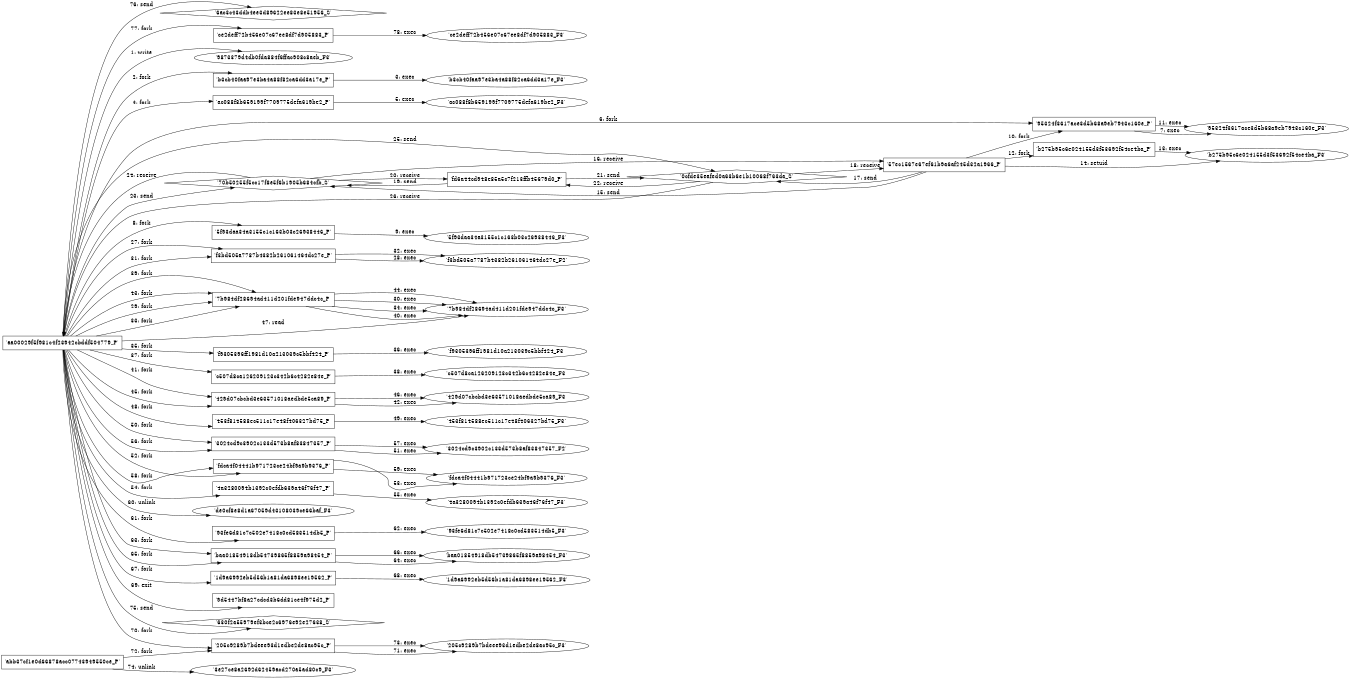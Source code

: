 digraph "D:\Learning\Paper\apt\基于CTI的攻击预警\Dataset\攻击图\ASGfromALLCTI\Symantec Identifies Wave of Attacks Against U.S. Organizations.dot" {
rankdir="LR"
size="9"
fixedsize="false"
splines="true"
nodesep=0.3
ranksep=0
fontsize=10
overlap="scalexy"
engine= "neato"
	"'9873379d4db0fda884f6ffac908c8aeb_F3'" [node_type=file shape=ellipse]
	"'aa00029f5f981c4f23942cbddf504779_P'" [node_type=Process shape=box]
	"'aa00029f5f981c4f23942cbddf504779_P'" -> "'9873379d4db0fda884f6ffac908c8aeb_F3'" [label="1: write"]
	"'aa00029f5f981c4f23942cbddf504779_P'" [node_type=Process shape=box]
	"'b3cb40faa97e3ba4a88f82ca6dd3a17e_P'" [node_type=Process shape=box]
	"'aa00029f5f981c4f23942cbddf504779_P'" -> "'b3cb40faa97e3ba4a88f82ca6dd3a17e_P'" [label="2: fork"]
	"'b3cb40faa97e3ba4a88f82ca6dd3a17e_P'" [node_type=Process shape=box]
	"'b3cb40faa97e3ba4a88f82ca6dd3a17e_F3'" [node_type=File shape=ellipse]
	"'b3cb40faa97e3ba4a88f82ca6dd3a17e_P'" -> "'b3cb40faa97e3ba4a88f82ca6dd3a17e_F3'" [label="3: exec"]
	"'aa00029f5f981c4f23942cbddf504779_P'" [node_type=Process shape=box]
	"'ac088f8b659199f7709775defa619be2_P'" [node_type=Process shape=box]
	"'aa00029f5f981c4f23942cbddf504779_P'" -> "'ac088f8b659199f7709775defa619be2_P'" [label="4: fork"]
	"'ac088f8b659199f7709775defa619be2_P'" [node_type=Process shape=box]
	"'ac088f8b659199f7709775defa619be2_F3'" [node_type=File shape=ellipse]
	"'ac088f8b659199f7709775defa619be2_P'" -> "'ac088f8b659199f7709775defa619be2_F3'" [label="5: exec"]
	"'aa00029f5f981c4f23942cbddf504779_P'" [node_type=Process shape=box]
	"'95324f3617ace3d5b68a9eb7943c160e_P'" [node_type=Process shape=box]
	"'aa00029f5f981c4f23942cbddf504779_P'" -> "'95324f3617ace3d5b68a9eb7943c160e_P'" [label="6: fork"]
	"'95324f3617ace3d5b68a9eb7943c160e_P'" [node_type=Process shape=box]
	"'95324f3617ace3d5b68a9eb7943c160e_F3'" [node_type=File shape=ellipse]
	"'95324f3617ace3d5b68a9eb7943c160e_P'" -> "'95324f3617ace3d5b68a9eb7943c160e_F3'" [label="7: exec"]
	"'aa00029f5f981c4f23942cbddf504779_P'" [node_type=Process shape=box]
	"'5f93daa34a3155c1c163b03c26938446_P'" [node_type=Process shape=box]
	"'aa00029f5f981c4f23942cbddf504779_P'" -> "'5f93daa34a3155c1c163b03c26938446_P'" [label="8: fork"]
	"'5f93daa34a3155c1c163b03c26938446_P'" [node_type=Process shape=box]
	"'5f93daa34a3155c1c163b03c26938446_F3'" [node_type=File shape=ellipse]
	"'5f93daa34a3155c1c163b03c26938446_P'" -> "'5f93daa34a3155c1c163b03c26938446_F3'" [label="9: exec"]
	"'57ec1567e67ef61b9a6af245d32a1966_P'" [node_type=Process shape=box]
	"'95324f3617ace3d5b68a9eb7943c160e_P'" [node_type=Process shape=box]
	"'57ec1567e67ef61b9a6af245d32a1966_P'" -> "'95324f3617ace3d5b68a9eb7943c160e_P'" [label="10: fork"]
	"'95324f3617ace3d5b68a9eb7943c160e_P'" [node_type=Process shape=box]
	"'95324f3617ace3d5b68a9eb7943c160e_F3'" [node_type=File shape=ellipse]
	"'95324f3617ace3d5b68a9eb7943c160e_P'" -> "'95324f3617ace3d5b68a9eb7943c160e_F3'" [label="11: exec"]
	"'57ec1567e67ef61b9a6af245d32a1966_P'" [node_type=Process shape=box]
	"'b275b95c6e024155d3f53692f54ce4ba_P'" [node_type=Process shape=box]
	"'57ec1567e67ef61b9a6af245d32a1966_P'" -> "'b275b95c6e024155d3f53692f54ce4ba_P'" [label="12: fork"]
	"'b275b95c6e024155d3f53692f54ce4ba_P'" [node_type=Process shape=box]
	"'b275b95c6e024155d3f53692f54ce4ba_F3'" [node_type=File shape=ellipse]
	"'b275b95c6e024155d3f53692f54ce4ba_P'" -> "'b275b95c6e024155d3f53692f54ce4ba_F3'" [label="13: exec"]
	"'b275b95c6e024155d3f53692f54ce4ba_F3'" [node_type=file shape=ellipse]
	"'57ec1567e67ef61b9a6af245d32a1966_P'" [node_type=Process shape=box]
	"'57ec1567e67ef61b9a6af245d32a1966_P'" -> "'b275b95c6e024155d3f53692f54ce4ba_F3'" [label="14: setuid"]
	"'70b50255f5cc17f8e5f6b1905b684cfb_S'" [node_type=Socket shape=diamond]
	"'57ec1567e67ef61b9a6af245d32a1966_P'" [node_type=Process shape=box]
	"'57ec1567e67ef61b9a6af245d32a1966_P'" -> "'70b50255f5cc17f8e5f6b1905b684cfb_S'" [label="15: send"]
	"'70b50255f5cc17f8e5f6b1905b684cfb_S'" -> "'57ec1567e67ef61b9a6af245d32a1966_P'" [label="16: receive"]
	"'0cfde35eafed0a63b6e1b10068f763da_S'" [node_type=Socket shape=diamond]
	"'57ec1567e67ef61b9a6af245d32a1966_P'" [node_type=Process shape=box]
	"'57ec1567e67ef61b9a6af245d32a1966_P'" -> "'0cfde35eafed0a63b6e1b10068f763da_S'" [label="17: send"]
	"'0cfde35eafed0a63b6e1b10068f763da_S'" -> "'57ec1567e67ef61b9a6af245d32a1966_P'" [label="18: receive"]
	"'70b50255f5cc17f8e5f6b1905b684cfb_S'" [node_type=Socket shape=diamond]
	"'fd6a44cd948e85a5c7f213ffb45679d0_P'" [node_type=Process shape=box]
	"'fd6a44cd948e85a5c7f213ffb45679d0_P'" -> "'70b50255f5cc17f8e5f6b1905b684cfb_S'" [label="19: send"]
	"'70b50255f5cc17f8e5f6b1905b684cfb_S'" -> "'fd6a44cd948e85a5c7f213ffb45679d0_P'" [label="20: receive"]
	"'0cfde35eafed0a63b6e1b10068f763da_S'" [node_type=Socket shape=diamond]
	"'fd6a44cd948e85a5c7f213ffb45679d0_P'" [node_type=Process shape=box]
	"'fd6a44cd948e85a5c7f213ffb45679d0_P'" -> "'0cfde35eafed0a63b6e1b10068f763da_S'" [label="21: send"]
	"'0cfde35eafed0a63b6e1b10068f763da_S'" -> "'fd6a44cd948e85a5c7f213ffb45679d0_P'" [label="22: receive"]
	"'70b50255f5cc17f8e5f6b1905b684cfb_S'" [node_type=Socket shape=diamond]
	"'aa00029f5f981c4f23942cbddf504779_P'" [node_type=Process shape=box]
	"'aa00029f5f981c4f23942cbddf504779_P'" -> "'70b50255f5cc17f8e5f6b1905b684cfb_S'" [label="23: send"]
	"'70b50255f5cc17f8e5f6b1905b684cfb_S'" -> "'aa00029f5f981c4f23942cbddf504779_P'" [label="24: receive"]
	"'0cfde35eafed0a63b6e1b10068f763da_S'" [node_type=Socket shape=diamond]
	"'aa00029f5f981c4f23942cbddf504779_P'" [node_type=Process shape=box]
	"'aa00029f5f981c4f23942cbddf504779_P'" -> "'0cfde35eafed0a63b6e1b10068f763da_S'" [label="25: send"]
	"'0cfde35eafed0a63b6e1b10068f763da_S'" -> "'aa00029f5f981c4f23942cbddf504779_P'" [label="26: receive"]
	"'aa00029f5f981c4f23942cbddf504779_P'" [node_type=Process shape=box]
	"'f3bd505a7787b4382b261061464dc27e_P'" [node_type=Process shape=box]
	"'aa00029f5f981c4f23942cbddf504779_P'" -> "'f3bd505a7787b4382b261061464dc27e_P'" [label="27: fork"]
	"'f3bd505a7787b4382b261061464dc27e_P'" [node_type=Process shape=box]
	"'f3bd505a7787b4382b261061464dc27e_F2'" [node_type=File shape=ellipse]
	"'f3bd505a7787b4382b261061464dc27e_P'" -> "'f3bd505a7787b4382b261061464dc27e_F2'" [label="28: exec"]
	"'aa00029f5f981c4f23942cbddf504779_P'" [node_type=Process shape=box]
	"'7b984df28694ad411d201fde947ddc4c_P'" [node_type=Process shape=box]
	"'aa00029f5f981c4f23942cbddf504779_P'" -> "'7b984df28694ad411d201fde947ddc4c_P'" [label="29: fork"]
	"'7b984df28694ad411d201fde947ddc4c_P'" [node_type=Process shape=box]
	"'7b984df28694ad411d201fde947ddc4c_F3'" [node_type=File shape=ellipse]
	"'7b984df28694ad411d201fde947ddc4c_P'" -> "'7b984df28694ad411d201fde947ddc4c_F3'" [label="30: exec"]
	"'aa00029f5f981c4f23942cbddf504779_P'" [node_type=Process shape=box]
	"'f3bd505a7787b4382b261061464dc27e_P'" [node_type=Process shape=box]
	"'aa00029f5f981c4f23942cbddf504779_P'" -> "'f3bd505a7787b4382b261061464dc27e_P'" [label="31: fork"]
	"'f3bd505a7787b4382b261061464dc27e_P'" [node_type=Process shape=box]
	"'f3bd505a7787b4382b261061464dc27e_F2'" [node_type=File shape=ellipse]
	"'f3bd505a7787b4382b261061464dc27e_P'" -> "'f3bd505a7787b4382b261061464dc27e_F2'" [label="32: exec"]
	"'aa00029f5f981c4f23942cbddf504779_P'" [node_type=Process shape=box]
	"'7b984df28694ad411d201fde947ddc4c_P'" [node_type=Process shape=box]
	"'aa00029f5f981c4f23942cbddf504779_P'" -> "'7b984df28694ad411d201fde947ddc4c_P'" [label="33: fork"]
	"'7b984df28694ad411d201fde947ddc4c_P'" [node_type=Process shape=box]
	"'7b984df28694ad411d201fde947ddc4c_F3'" [node_type=File shape=ellipse]
	"'7b984df28694ad411d201fde947ddc4c_P'" -> "'7b984df28694ad411d201fde947ddc4c_F3'" [label="34: exec"]
	"'aa00029f5f981c4f23942cbddf504779_P'" [node_type=Process shape=box]
	"'f9305396ff1981d10a213039c5bbf424_P'" [node_type=Process shape=box]
	"'aa00029f5f981c4f23942cbddf504779_P'" -> "'f9305396ff1981d10a213039c5bbf424_P'" [label="35: fork"]
	"'f9305396ff1981d10a213039c5bbf424_P'" [node_type=Process shape=box]
	"'f9305396ff1981d10a213039c5bbf424_F3'" [node_type=File shape=ellipse]
	"'f9305396ff1981d10a213039c5bbf424_P'" -> "'f9305396ff1981d10a213039c5bbf424_F3'" [label="36: exec"]
	"'aa00029f5f981c4f23942cbddf504779_P'" [node_type=Process shape=box]
	"'c507d8ca126209123c342b6c4282e84e_P'" [node_type=Process shape=box]
	"'aa00029f5f981c4f23942cbddf504779_P'" -> "'c507d8ca126209123c342b6c4282e84e_P'" [label="37: fork"]
	"'c507d8ca126209123c342b6c4282e84e_P'" [node_type=Process shape=box]
	"'c507d8ca126209123c342b6c4282e84e_F3'" [node_type=File shape=ellipse]
	"'c507d8ca126209123c342b6c4282e84e_P'" -> "'c507d8ca126209123c342b6c4282e84e_F3'" [label="38: exec"]
	"'aa00029f5f981c4f23942cbddf504779_P'" [node_type=Process shape=box]
	"'7b984df28694ad411d201fde947ddc4c_P'" [node_type=Process shape=box]
	"'aa00029f5f981c4f23942cbddf504779_P'" -> "'7b984df28694ad411d201fde947ddc4c_P'" [label="39: fork"]
	"'7b984df28694ad411d201fde947ddc4c_P'" [node_type=Process shape=box]
	"'7b984df28694ad411d201fde947ddc4c_F3'" [node_type=File shape=ellipse]
	"'7b984df28694ad411d201fde947ddc4c_P'" -> "'7b984df28694ad411d201fde947ddc4c_F3'" [label="40: exec"]
	"'aa00029f5f981c4f23942cbddf504779_P'" [node_type=Process shape=box]
	"'429d07cbcbd3e63571018aedbde5ca89_P'" [node_type=Process shape=box]
	"'aa00029f5f981c4f23942cbddf504779_P'" -> "'429d07cbcbd3e63571018aedbde5ca89_P'" [label="41: fork"]
	"'429d07cbcbd3e63571018aedbde5ca89_P'" [node_type=Process shape=box]
	"'429d07cbcbd3e63571018aedbde5ca89_F3'" [node_type=File shape=ellipse]
	"'429d07cbcbd3e63571018aedbde5ca89_P'" -> "'429d07cbcbd3e63571018aedbde5ca89_F3'" [label="42: exec"]
	"'aa00029f5f981c4f23942cbddf504779_P'" [node_type=Process shape=box]
	"'7b984df28694ad411d201fde947ddc4c_P'" [node_type=Process shape=box]
	"'aa00029f5f981c4f23942cbddf504779_P'" -> "'7b984df28694ad411d201fde947ddc4c_P'" [label="43: fork"]
	"'7b984df28694ad411d201fde947ddc4c_P'" [node_type=Process shape=box]
	"'7b984df28694ad411d201fde947ddc4c_F3'" [node_type=File shape=ellipse]
	"'7b984df28694ad411d201fde947ddc4c_P'" -> "'7b984df28694ad411d201fde947ddc4c_F3'" [label="44: exec"]
	"'aa00029f5f981c4f23942cbddf504779_P'" [node_type=Process shape=box]
	"'429d07cbcbd3e63571018aedbde5ca89_P'" [node_type=Process shape=box]
	"'aa00029f5f981c4f23942cbddf504779_P'" -> "'429d07cbcbd3e63571018aedbde5ca89_P'" [label="45: fork"]
	"'429d07cbcbd3e63571018aedbde5ca89_P'" [node_type=Process shape=box]
	"'429d07cbcbd3e63571018aedbde5ca89_F3'" [node_type=File shape=ellipse]
	"'429d07cbcbd3e63571018aedbde5ca89_P'" -> "'429d07cbcbd3e63571018aedbde5ca89_F3'" [label="46: exec"]
	"'7b984df28694ad411d201fde947ddc4c_F3'" [node_type=file shape=ellipse]
	"'aa00029f5f981c4f23942cbddf504779_P'" [node_type=Process shape=box]
	"'aa00029f5f981c4f23942cbddf504779_P'" -> "'7b984df28694ad411d201fde947ddc4c_F3'" [label="47: read"]
	"'aa00029f5f981c4f23942cbddf504779_P'" [node_type=Process shape=box]
	"'453f814588ec511c17e48f406327bd75_P'" [node_type=Process shape=box]
	"'aa00029f5f981c4f23942cbddf504779_P'" -> "'453f814588ec511c17e48f406327bd75_P'" [label="48: fork"]
	"'453f814588ec511c17e48f406327bd75_P'" [node_type=Process shape=box]
	"'453f814588ec511c17e48f406327bd75_F3'" [node_type=File shape=ellipse]
	"'453f814588ec511c17e48f406327bd75_P'" -> "'453f814588ec511c17e48f406327bd75_F3'" [label="49: exec"]
	"'aa00029f5f981c4f23942cbddf504779_P'" [node_type=Process shape=box]
	"'3024cd9c3902c133d573b8af83847357_P'" [node_type=Process shape=box]
	"'aa00029f5f981c4f23942cbddf504779_P'" -> "'3024cd9c3902c133d573b8af83847357_P'" [label="50: fork"]
	"'3024cd9c3902c133d573b8af83847357_P'" [node_type=Process shape=box]
	"'3024cd9c3902c133d573b8af83847357_F2'" [node_type=File shape=ellipse]
	"'3024cd9c3902c133d573b8af83847357_P'" -> "'3024cd9c3902c133d573b8af83847357_F2'" [label="51: exec"]
	"'aa00029f5f981c4f23942cbddf504779_P'" [node_type=Process shape=box]
	"'fdca4f04441b971723ce24bf9a9b9376_P'" [node_type=Process shape=box]
	"'aa00029f5f981c4f23942cbddf504779_P'" -> "'fdca4f04441b971723ce24bf9a9b9376_P'" [label="52: fork"]
	"'fdca4f04441b971723ce24bf9a9b9376_P'" [node_type=Process shape=box]
	"'fdca4f04441b971723ce24bf9a9b9376_F3'" [node_type=File shape=ellipse]
	"'fdca4f04441b971723ce24bf9a9b9376_P'" -> "'fdca4f04441b971723ce24bf9a9b9376_F3'" [label="53: exec"]
	"'aa00029f5f981c4f23942cbddf504779_P'" [node_type=Process shape=box]
	"'4a3280094b1392c0efdb639a46f76f47_P'" [node_type=Process shape=box]
	"'aa00029f5f981c4f23942cbddf504779_P'" -> "'4a3280094b1392c0efdb639a46f76f47_P'" [label="54: fork"]
	"'4a3280094b1392c0efdb639a46f76f47_P'" [node_type=Process shape=box]
	"'4a3280094b1392c0efdb639a46f76f47_F3'" [node_type=File shape=ellipse]
	"'4a3280094b1392c0efdb639a46f76f47_P'" -> "'4a3280094b1392c0efdb639a46f76f47_F3'" [label="55: exec"]
	"'aa00029f5f981c4f23942cbddf504779_P'" [node_type=Process shape=box]
	"'3024cd9c3902c133d573b8af83847357_P'" [node_type=Process shape=box]
	"'aa00029f5f981c4f23942cbddf504779_P'" -> "'3024cd9c3902c133d573b8af83847357_P'" [label="56: fork"]
	"'3024cd9c3902c133d573b8af83847357_P'" [node_type=Process shape=box]
	"'3024cd9c3902c133d573b8af83847357_F2'" [node_type=File shape=ellipse]
	"'3024cd9c3902c133d573b8af83847357_P'" -> "'3024cd9c3902c133d573b8af83847357_F2'" [label="57: exec"]
	"'aa00029f5f981c4f23942cbddf504779_P'" [node_type=Process shape=box]
	"'fdca4f04441b971723ce24bf9a9b9376_P'" [node_type=Process shape=box]
	"'aa00029f5f981c4f23942cbddf504779_P'" -> "'fdca4f04441b971723ce24bf9a9b9376_P'" [label="58: fork"]
	"'fdca4f04441b971723ce24bf9a9b9376_P'" [node_type=Process shape=box]
	"'fdca4f04441b971723ce24bf9a9b9376_F3'" [node_type=File shape=ellipse]
	"'fdca4f04441b971723ce24bf9a9b9376_P'" -> "'fdca4f04441b971723ce24bf9a9b9376_F3'" [label="59: exec"]
	"'de0cf8e8d1a67059d43108039ce66baf_F3'" [node_type=file shape=ellipse]
	"'aa00029f5f981c4f23942cbddf504779_P'" [node_type=Process shape=box]
	"'aa00029f5f981c4f23942cbddf504779_P'" -> "'de0cf8e8d1a67059d43108039ce66baf_F3'" [label="60: unlink"]
	"'aa00029f5f981c4f23942cbddf504779_P'" [node_type=Process shape=box]
	"'93fe6d81c7c502e7418c0cd583514db5_P'" [node_type=Process shape=box]
	"'aa00029f5f981c4f23942cbddf504779_P'" -> "'93fe6d81c7c502e7418c0cd583514db5_P'" [label="61: fork"]
	"'93fe6d81c7c502e7418c0cd583514db5_P'" [node_type=Process shape=box]
	"'93fe6d81c7c502e7418c0cd583514db5_F3'" [node_type=File shape=ellipse]
	"'93fe6d81c7c502e7418c0cd583514db5_P'" -> "'93fe6d81c7c502e7418c0cd583514db5_F3'" [label="62: exec"]
	"'aa00029f5f981c4f23942cbddf504779_P'" [node_type=Process shape=box]
	"'baa01854918db54739865f8859a98454_P'" [node_type=Process shape=box]
	"'aa00029f5f981c4f23942cbddf504779_P'" -> "'baa01854918db54739865f8859a98454_P'" [label="63: fork"]
	"'baa01854918db54739865f8859a98454_P'" [node_type=Process shape=box]
	"'baa01854918db54739865f8859a98454_F3'" [node_type=File shape=ellipse]
	"'baa01854918db54739865f8859a98454_P'" -> "'baa01854918db54739865f8859a98454_F3'" [label="64: exec"]
	"'aa00029f5f981c4f23942cbddf504779_P'" [node_type=Process shape=box]
	"'baa01854918db54739865f8859a98454_P'" [node_type=Process shape=box]
	"'aa00029f5f981c4f23942cbddf504779_P'" -> "'baa01854918db54739865f8859a98454_P'" [label="65: fork"]
	"'baa01854918db54739865f8859a98454_P'" [node_type=Process shape=box]
	"'baa01854918db54739865f8859a98454_F3'" [node_type=File shape=ellipse]
	"'baa01854918db54739865f8859a98454_P'" -> "'baa01854918db54739865f8859a98454_F3'" [label="66: exec"]
	"'aa00029f5f981c4f23942cbddf504779_P'" [node_type=Process shape=box]
	"'1d9a6992eb5d56b1a81da6898ee19562_P'" [node_type=Process shape=box]
	"'aa00029f5f981c4f23942cbddf504779_P'" -> "'1d9a6992eb5d56b1a81da6898ee19562_P'" [label="67: fork"]
	"'1d9a6992eb5d56b1a81da6898ee19562_P'" [node_type=Process shape=box]
	"'1d9a6992eb5d56b1a81da6898ee19562_F3'" [node_type=File shape=ellipse]
	"'1d9a6992eb5d56b1a81da6898ee19562_P'" -> "'1d9a6992eb5d56b1a81da6898ee19562_F3'" [label="68: exec"]
	"'aa00029f5f981c4f23942cbddf504779_P'" [node_type=Process shape=box]
	"'9d5447bf8a27cdcd3b6dd81ce4f975d2_P'" [node_type=Process shape=box]
	"'aa00029f5f981c4f23942cbddf504779_P'" -> "'9d5447bf8a27cdcd3b6dd81ce4f975d2_P'" [label="69: exit"]
	"'aa00029f5f981c4f23942cbddf504779_P'" [node_type=Process shape=box]
	"'205c9289b7bdeee93d1edbe2de8ac95c_P'" [node_type=Process shape=box]
	"'aa00029f5f981c4f23942cbddf504779_P'" -> "'205c9289b7bdeee93d1edbe2de8ac95c_P'" [label="70: fork"]
	"'205c9289b7bdeee93d1edbe2de8ac95c_P'" [node_type=Process shape=box]
	"'205c9289b7bdeee93d1edbe2de8ac95c_F3'" [node_type=File shape=ellipse]
	"'205c9289b7bdeee93d1edbe2de8ac95c_P'" -> "'205c9289b7bdeee93d1edbe2de8ac95c_F3'" [label="71: exec"]
	"'abb37cf1e0d66878acc07743949550ce_P'" [node_type=Process shape=box]
	"'205c9289b7bdeee93d1edbe2de8ac95c_P'" [node_type=Process shape=box]
	"'abb37cf1e0d66878acc07743949550ce_P'" -> "'205c9289b7bdeee93d1edbe2de8ac95c_P'" [label="72: fork"]
	"'205c9289b7bdeee93d1edbe2de8ac95c_P'" [node_type=Process shape=box]
	"'205c9289b7bdeee93d1edbe2de8ac95c_F3'" [node_type=File shape=ellipse]
	"'205c9289b7bdeee93d1edbe2de8ac95c_P'" -> "'205c9289b7bdeee93d1edbe2de8ac95c_F3'" [label="73: exec"]
	"'3e27ce8a2692d62459acd270a5ad80c9_F3'" [node_type=file shape=ellipse]
	"'abb37cf1e0d66878acc07743949550ce_P'" [node_type=Process shape=box]
	"'abb37cf1e0d66878acc07743949550ce_P'" -> "'3e27ce8a2692d62459acd270a5ad80c9_F3'" [label="74: unlink"]
	"'630f2a55979ef3bce2c6976e92e27638_S'" [node_type=Socket shape=diamond]
	"'aa00029f5f981c4f23942cbddf504779_P'" [node_type=Process shape=box]
	"'aa00029f5f981c4f23942cbddf504779_P'" -> "'630f2a55979ef3bce2c6976e92e27638_S'" [label="75: send"]
	"'6ac3c43ddb4ee3d89622ee83e8e51956_S'" [node_type=Socket shape=diamond]
	"'aa00029f5f981c4f23942cbddf504779_P'" [node_type=Process shape=box]
	"'aa00029f5f981c4f23942cbddf504779_P'" -> "'6ac3c43ddb4ee3d89622ee83e8e51956_S'" [label="76: send"]
	"'aa00029f5f981c4f23942cbddf504779_P'" [node_type=Process shape=box]
	"'ce2deff72b456e07c67ee8df7d905883_P'" [node_type=Process shape=box]
	"'aa00029f5f981c4f23942cbddf504779_P'" -> "'ce2deff72b456e07c67ee8df7d905883_P'" [label="77: fork"]
	"'ce2deff72b456e07c67ee8df7d905883_P'" [node_type=Process shape=box]
	"'ce2deff72b456e07c67ee8df7d905883_F3'" [node_type=File shape=ellipse]
	"'ce2deff72b456e07c67ee8df7d905883_P'" -> "'ce2deff72b456e07c67ee8df7d905883_F3'" [label="78: exec"]
}
